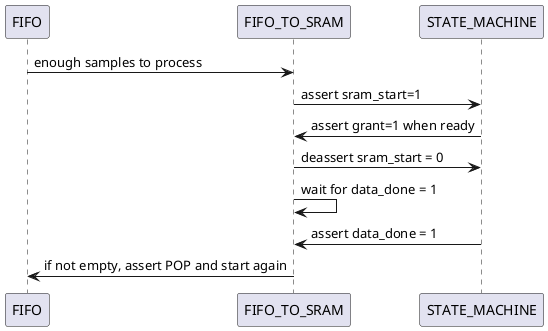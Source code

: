 @startuml

FIFO -> FIFO_TO_SRAM: enough samples to process
FIFO_TO_SRAM -> STATE_MACHINE: assert sram_start=1
STATE_MACHINE -> FIFO_TO_SRAM: assert grant=1 when ready
FIFO_TO_SRAM -> STATE_MACHINE : deassert sram_start = 0
FIFO_TO_SRAM -> FIFO_TO_SRAM: wait for data_done = 1
STATE_MACHINE -> FIFO_TO_SRAM: assert data_done = 1
FIFO_TO_SRAM -> FIFO: if not empty, assert POP and start again
@enduml
